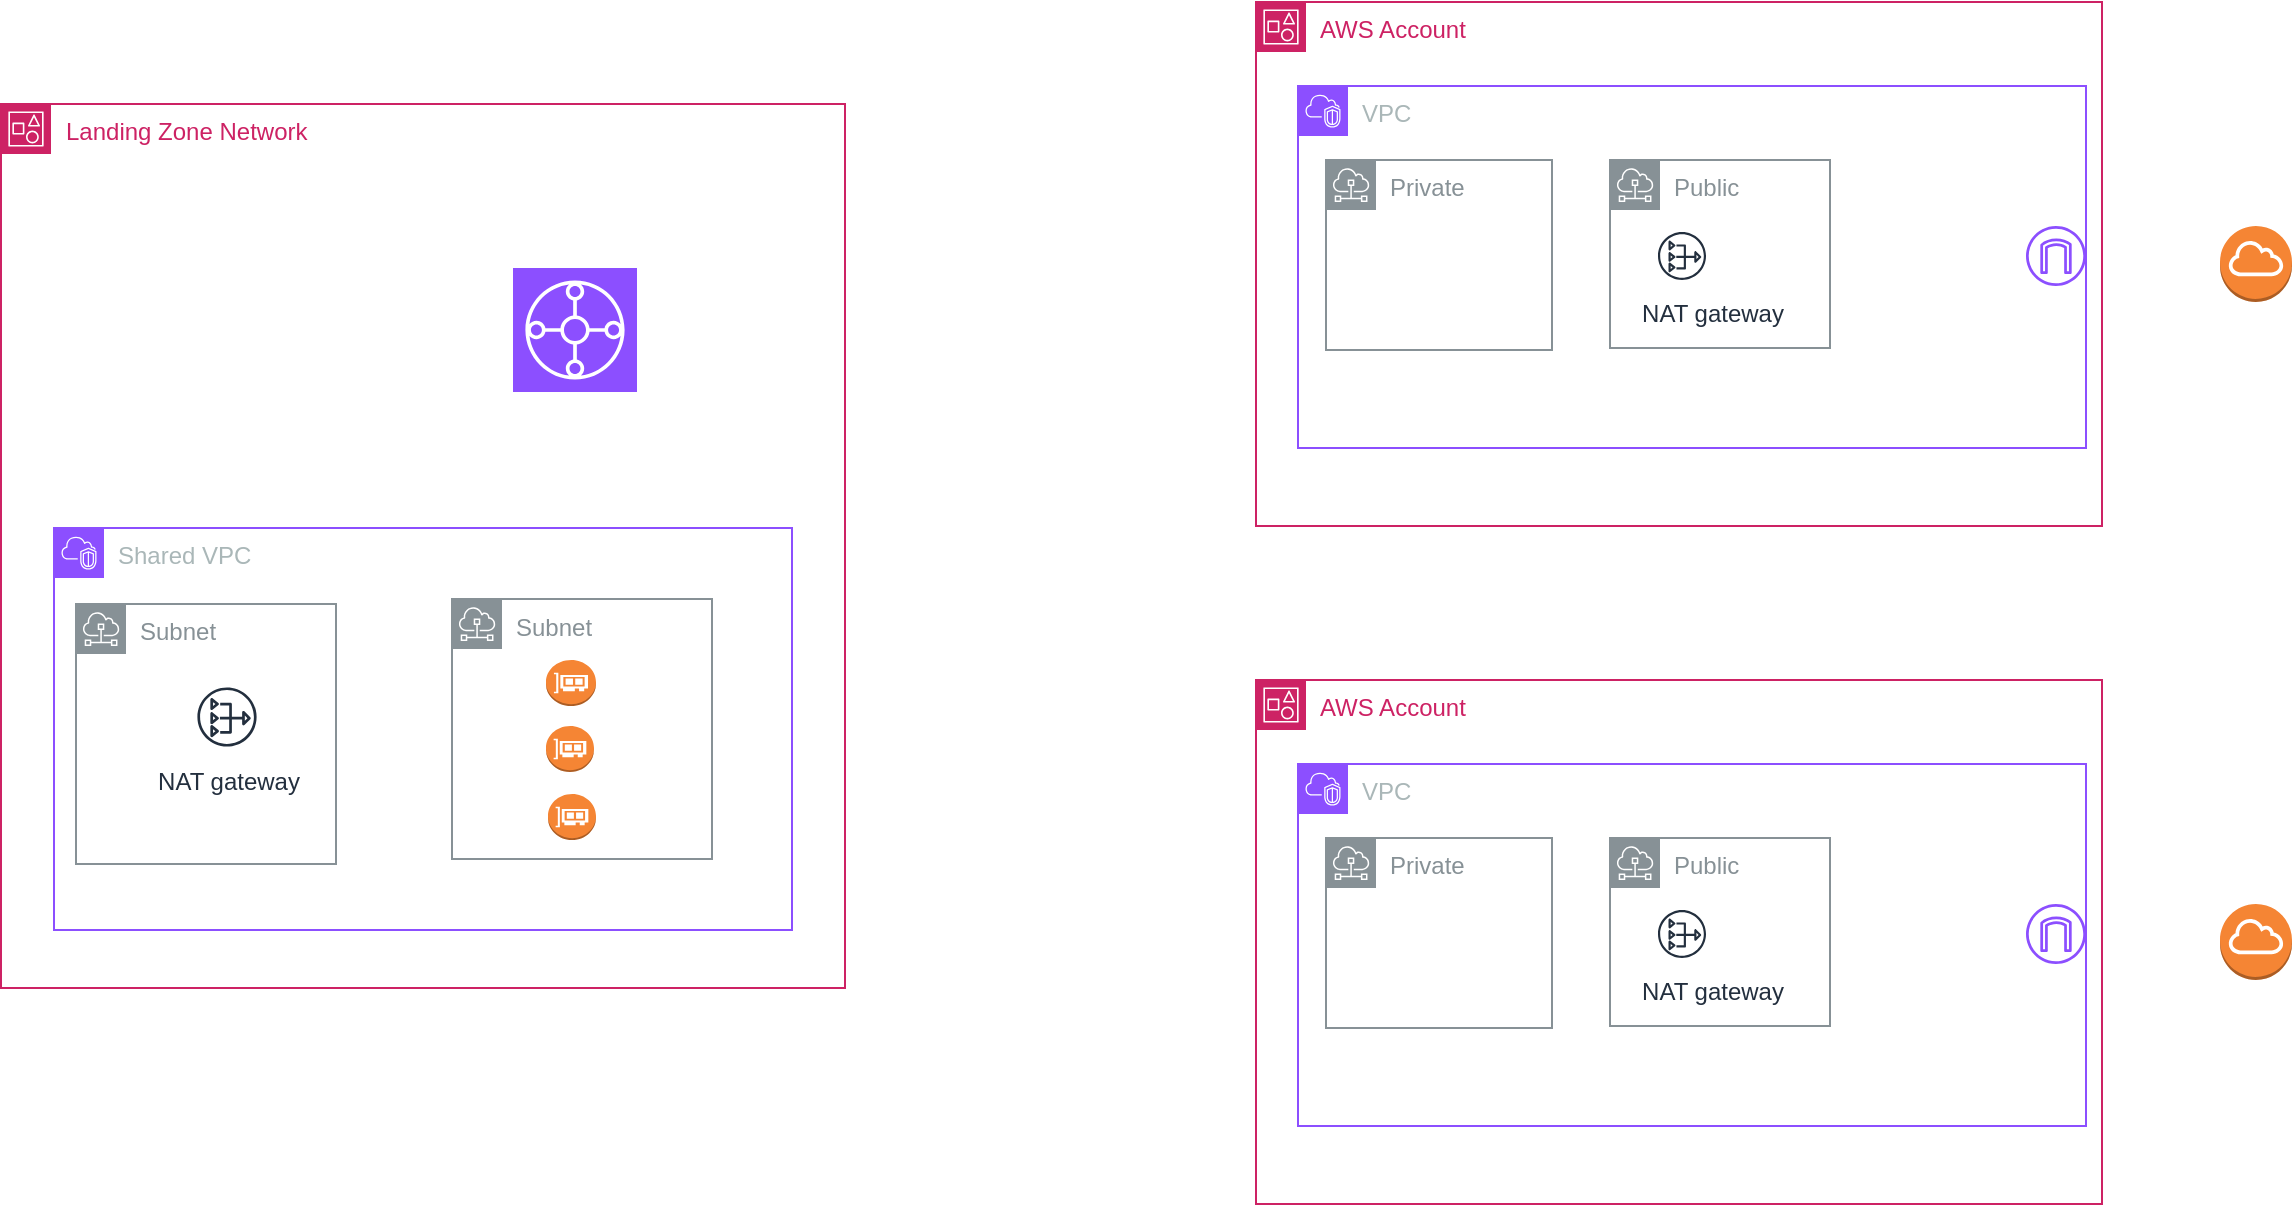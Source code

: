 <mxfile version="22.1.11" type="github">
  <diagram name="Page-1" id="zUUl1sRizXBhcTpiTxSM">
    <mxGraphModel dx="1287" dy="1407" grid="0" gridSize="10" guides="1" tooltips="1" connect="1" arrows="1" fold="1" page="0" pageScale="1" pageWidth="827" pageHeight="1169" math="0" shadow="0">
      <root>
        <mxCell id="0" />
        <mxCell id="1" parent="0" />
        <mxCell id="7P38Ul6L35X9kccOH2my-1" value="Landing Zone Network" style="points=[[0,0],[0.25,0],[0.5,0],[0.75,0],[1,0],[1,0.25],[1,0.5],[1,0.75],[1,1],[0.75,1],[0.5,1],[0.25,1],[0,1],[0,0.75],[0,0.5],[0,0.25]];outlineConnect=0;gradientColor=none;html=1;whiteSpace=wrap;fontSize=12;fontStyle=0;container=1;pointerEvents=0;collapsible=0;recursiveResize=0;shape=mxgraph.aws4.group;grIcon=mxgraph.aws4.group_account;strokeColor=#CD2264;fillColor=none;verticalAlign=top;align=left;spacingLeft=30;fontColor=#CD2264;dashed=0;" vertex="1" parent="1">
          <mxGeometry x="43.5" y="-150" width="422" height="442" as="geometry" />
        </mxCell>
        <mxCell id="7P38Ul6L35X9kccOH2my-2" value="" style="sketch=0;points=[[0,0,0],[0.25,0,0],[0.5,0,0],[0.75,0,0],[1,0,0],[0,1,0],[0.25,1,0],[0.5,1,0],[0.75,1,0],[1,1,0],[0,0.25,0],[0,0.5,0],[0,0.75,0],[1,0.25,0],[1,0.5,0],[1,0.75,0]];outlineConnect=0;fontColor=#232F3E;fillColor=#8C4FFF;strokeColor=#ffffff;dashed=0;verticalLabelPosition=bottom;verticalAlign=top;align=center;html=1;fontSize=12;fontStyle=0;aspect=fixed;shape=mxgraph.aws4.resourceIcon;resIcon=mxgraph.aws4.transit_gateway;" vertex="1" parent="7P38Ul6L35X9kccOH2my-1">
          <mxGeometry x="256" y="82" width="62" height="62" as="geometry" />
        </mxCell>
        <mxCell id="7P38Ul6L35X9kccOH2my-3" value="Shared VPC" style="points=[[0,0],[0.25,0],[0.5,0],[0.75,0],[1,0],[1,0.25],[1,0.5],[1,0.75],[1,1],[0.75,1],[0.5,1],[0.25,1],[0,1],[0,0.75],[0,0.5],[0,0.25]];outlineConnect=0;gradientColor=none;html=1;whiteSpace=wrap;fontSize=12;fontStyle=0;container=1;pointerEvents=0;collapsible=0;recursiveResize=0;shape=mxgraph.aws4.group;grIcon=mxgraph.aws4.group_vpc2;strokeColor=#8C4FFF;fillColor=none;verticalAlign=top;align=left;spacingLeft=30;fontColor=#AAB7B8;dashed=0;" vertex="1" parent="1">
          <mxGeometry x="70" y="62" width="369" height="201" as="geometry" />
        </mxCell>
        <mxCell id="7P38Ul6L35X9kccOH2my-6" value="Subnet" style="sketch=0;outlineConnect=0;gradientColor=none;html=1;whiteSpace=wrap;fontSize=12;fontStyle=0;shape=mxgraph.aws4.group;grIcon=mxgraph.aws4.group_subnet;strokeColor=#879196;fillColor=none;verticalAlign=top;align=left;spacingLeft=30;fontColor=#879196;dashed=0;" vertex="1" parent="7P38Ul6L35X9kccOH2my-3">
          <mxGeometry x="11" y="38" width="130" height="130" as="geometry" />
        </mxCell>
        <mxCell id="7P38Ul6L35X9kccOH2my-7" value="Subnet" style="sketch=0;outlineConnect=0;gradientColor=none;html=1;whiteSpace=wrap;fontSize=12;fontStyle=0;shape=mxgraph.aws4.group;grIcon=mxgraph.aws4.group_subnet;strokeColor=#879196;fillColor=none;verticalAlign=top;align=left;spacingLeft=30;fontColor=#879196;dashed=0;" vertex="1" parent="7P38Ul6L35X9kccOH2my-3">
          <mxGeometry x="199" y="35.5" width="130" height="130" as="geometry" />
        </mxCell>
        <mxCell id="7P38Ul6L35X9kccOH2my-8" value="NAT gateway" style="sketch=0;outlineConnect=0;fontColor=#232F3E;gradientColor=none;strokeColor=#232F3E;fillColor=#ffffff;dashed=0;verticalLabelPosition=bottom;verticalAlign=top;align=center;html=1;fontSize=12;fontStyle=0;aspect=fixed;shape=mxgraph.aws4.resourceIcon;resIcon=mxgraph.aws4.nat_gateway;" vertex="1" parent="7P38Ul6L35X9kccOH2my-3">
          <mxGeometry x="68" y="76" width="37" height="37" as="geometry" />
        </mxCell>
        <mxCell id="7P38Ul6L35X9kccOH2my-9" value="" style="outlineConnect=0;dashed=0;verticalLabelPosition=bottom;verticalAlign=top;align=center;html=1;shape=mxgraph.aws3.elastic_network_interface;fillColor=#F58534;gradientColor=none;" vertex="1" parent="7P38Ul6L35X9kccOH2my-3">
          <mxGeometry x="246" y="99" width="24" height="23" as="geometry" />
        </mxCell>
        <mxCell id="7P38Ul6L35X9kccOH2my-10" value="" style="outlineConnect=0;dashed=0;verticalLabelPosition=bottom;verticalAlign=top;align=center;html=1;shape=mxgraph.aws3.elastic_network_interface;fillColor=#F58534;gradientColor=none;" vertex="1" parent="7P38Ul6L35X9kccOH2my-3">
          <mxGeometry x="246" y="66" width="25" height="23" as="geometry" />
        </mxCell>
        <mxCell id="7P38Ul6L35X9kccOH2my-11" value="" style="outlineConnect=0;dashed=0;verticalLabelPosition=bottom;verticalAlign=top;align=center;html=1;shape=mxgraph.aws3.elastic_network_interface;fillColor=#F58534;gradientColor=none;" vertex="1" parent="7P38Ul6L35X9kccOH2my-3">
          <mxGeometry x="247" y="133" width="24" height="23" as="geometry" />
        </mxCell>
        <mxCell id="7P38Ul6L35X9kccOH2my-23" value="" style="group" vertex="1" connectable="0" parent="1">
          <mxGeometry x="671" y="-201" width="518" height="262" as="geometry" />
        </mxCell>
        <mxCell id="7P38Ul6L35X9kccOH2my-14" value="AWS Account" style="points=[[0,0],[0.25,0],[0.5,0],[0.75,0],[1,0],[1,0.25],[1,0.5],[1,0.75],[1,1],[0.75,1],[0.5,1],[0.25,1],[0,1],[0,0.75],[0,0.5],[0,0.25]];outlineConnect=0;gradientColor=none;html=1;whiteSpace=wrap;fontSize=12;fontStyle=0;container=1;pointerEvents=0;collapsible=0;recursiveResize=0;shape=mxgraph.aws4.group;grIcon=mxgraph.aws4.group_account;strokeColor=#CD2264;fillColor=none;verticalAlign=top;align=left;spacingLeft=30;fontColor=#CD2264;dashed=0;" vertex="1" parent="7P38Ul6L35X9kccOH2my-23">
          <mxGeometry width="423" height="262" as="geometry" />
        </mxCell>
        <mxCell id="7P38Ul6L35X9kccOH2my-17" value="VPC" style="points=[[0,0],[0.25,0],[0.5,0],[0.75,0],[1,0],[1,0.25],[1,0.5],[1,0.75],[1,1],[0.75,1],[0.5,1],[0.25,1],[0,1],[0,0.75],[0,0.5],[0,0.25]];outlineConnect=0;gradientColor=none;html=1;whiteSpace=wrap;fontSize=12;fontStyle=0;container=1;pointerEvents=0;collapsible=0;recursiveResize=0;shape=mxgraph.aws4.group;grIcon=mxgraph.aws4.group_vpc2;strokeColor=#8C4FFF;fillColor=none;verticalAlign=top;align=left;spacingLeft=30;fontColor=#AAB7B8;dashed=0;sketch=0;fontFamily=Helvetica;" vertex="1" parent="7P38Ul6L35X9kccOH2my-14">
          <mxGeometry x="21" y="42" width="394" height="181" as="geometry" />
        </mxCell>
        <mxCell id="7P38Ul6L35X9kccOH2my-16" value="Private" style="sketch=0;outlineConnect=0;gradientColor=none;html=1;whiteSpace=wrap;fontSize=12;fontStyle=0;shape=mxgraph.aws4.group;grIcon=mxgraph.aws4.group_subnet;strokeColor=#879196;fillColor=none;verticalAlign=top;align=left;spacingLeft=30;fontColor=#879196;dashed=0;" vertex="1" parent="7P38Ul6L35X9kccOH2my-17">
          <mxGeometry x="14" y="37" width="113" height="95" as="geometry" />
        </mxCell>
        <mxCell id="7P38Ul6L35X9kccOH2my-15" value="Public" style="sketch=0;outlineConnect=0;gradientColor=none;html=1;whiteSpace=wrap;fontSize=12;fontStyle=0;shape=mxgraph.aws4.group;grIcon=mxgraph.aws4.group_subnet;strokeColor=#879196;fillColor=none;verticalAlign=top;align=left;spacingLeft=30;fontColor=#879196;dashed=0;" vertex="1" parent="7P38Ul6L35X9kccOH2my-17">
          <mxGeometry x="156" y="37" width="110" height="94" as="geometry" />
        </mxCell>
        <mxCell id="7P38Ul6L35X9kccOH2my-18" value="NAT gateway" style="sketch=0;outlineConnect=0;fontColor=#232F3E;gradientColor=none;strokeColor=#232F3E;fillColor=#ffffff;dashed=0;verticalLabelPosition=bottom;verticalAlign=top;align=center;html=1;fontSize=12;fontStyle=0;aspect=fixed;shape=mxgraph.aws4.resourceIcon;resIcon=mxgraph.aws4.nat_gateway;spacingLeft=30;fontFamily=Helvetica;" vertex="1" parent="7P38Ul6L35X9kccOH2my-17">
          <mxGeometry x="177" y="70" width="30" height="30" as="geometry" />
        </mxCell>
        <mxCell id="7P38Ul6L35X9kccOH2my-19" value="" style="sketch=0;outlineConnect=0;fontColor=#232F3E;gradientColor=none;fillColor=#8C4FFF;strokeColor=none;dashed=0;verticalLabelPosition=bottom;verticalAlign=top;align=center;html=1;fontSize=12;fontStyle=0;aspect=fixed;pointerEvents=1;shape=mxgraph.aws4.internet_gateway;spacingLeft=30;fontFamily=Helvetica;" vertex="1" parent="7P38Ul6L35X9kccOH2my-17">
          <mxGeometry x="364" y="70" width="30" height="30" as="geometry" />
        </mxCell>
        <mxCell id="7P38Ul6L35X9kccOH2my-20" value="" style="outlineConnect=0;dashed=0;verticalLabelPosition=bottom;verticalAlign=top;align=center;html=1;shape=mxgraph.aws3.internet_gateway;fillColor=#F58534;gradientColor=none;sketch=0;strokeColor=#879196;spacingLeft=30;fontFamily=Helvetica;fontSize=12;fontColor=#879196;" vertex="1" parent="7P38Ul6L35X9kccOH2my-23">
          <mxGeometry x="482" y="112" width="36" height="38" as="geometry" />
        </mxCell>
        <mxCell id="7P38Ul6L35X9kccOH2my-24" value="" style="group" vertex="1" connectable="0" parent="1">
          <mxGeometry x="671" y="138" width="518" height="262" as="geometry" />
        </mxCell>
        <mxCell id="7P38Ul6L35X9kccOH2my-25" value="AWS Account" style="points=[[0,0],[0.25,0],[0.5,0],[0.75,0],[1,0],[1,0.25],[1,0.5],[1,0.75],[1,1],[0.75,1],[0.5,1],[0.25,1],[0,1],[0,0.75],[0,0.5],[0,0.25]];outlineConnect=0;gradientColor=none;html=1;whiteSpace=wrap;fontSize=12;fontStyle=0;container=1;pointerEvents=0;collapsible=0;recursiveResize=0;shape=mxgraph.aws4.group;grIcon=mxgraph.aws4.group_account;strokeColor=#CD2264;fillColor=none;verticalAlign=top;align=left;spacingLeft=30;fontColor=#CD2264;dashed=0;" vertex="1" parent="7P38Ul6L35X9kccOH2my-24">
          <mxGeometry width="423" height="262" as="geometry" />
        </mxCell>
        <mxCell id="7P38Ul6L35X9kccOH2my-26" value="VPC" style="points=[[0,0],[0.25,0],[0.5,0],[0.75,0],[1,0],[1,0.25],[1,0.5],[1,0.75],[1,1],[0.75,1],[0.5,1],[0.25,1],[0,1],[0,0.75],[0,0.5],[0,0.25]];outlineConnect=0;gradientColor=none;html=1;whiteSpace=wrap;fontSize=12;fontStyle=0;container=1;pointerEvents=0;collapsible=0;recursiveResize=0;shape=mxgraph.aws4.group;grIcon=mxgraph.aws4.group_vpc2;strokeColor=#8C4FFF;fillColor=none;verticalAlign=top;align=left;spacingLeft=30;fontColor=#AAB7B8;dashed=0;sketch=0;fontFamily=Helvetica;" vertex="1" parent="7P38Ul6L35X9kccOH2my-25">
          <mxGeometry x="21" y="42" width="394" height="181" as="geometry" />
        </mxCell>
        <mxCell id="7P38Ul6L35X9kccOH2my-27" value="Private" style="sketch=0;outlineConnect=0;gradientColor=none;html=1;whiteSpace=wrap;fontSize=12;fontStyle=0;shape=mxgraph.aws4.group;grIcon=mxgraph.aws4.group_subnet;strokeColor=#879196;fillColor=none;verticalAlign=top;align=left;spacingLeft=30;fontColor=#879196;dashed=0;" vertex="1" parent="7P38Ul6L35X9kccOH2my-26">
          <mxGeometry x="14" y="37" width="113" height="95" as="geometry" />
        </mxCell>
        <mxCell id="7P38Ul6L35X9kccOH2my-28" value="Public" style="sketch=0;outlineConnect=0;gradientColor=none;html=1;whiteSpace=wrap;fontSize=12;fontStyle=0;shape=mxgraph.aws4.group;grIcon=mxgraph.aws4.group_subnet;strokeColor=#879196;fillColor=none;verticalAlign=top;align=left;spacingLeft=30;fontColor=#879196;dashed=0;" vertex="1" parent="7P38Ul6L35X9kccOH2my-26">
          <mxGeometry x="156" y="37" width="110" height="94" as="geometry" />
        </mxCell>
        <mxCell id="7P38Ul6L35X9kccOH2my-29" value="NAT gateway" style="sketch=0;outlineConnect=0;fontColor=#232F3E;gradientColor=none;strokeColor=#232F3E;fillColor=#ffffff;dashed=0;verticalLabelPosition=bottom;verticalAlign=top;align=center;html=1;fontSize=12;fontStyle=0;aspect=fixed;shape=mxgraph.aws4.resourceIcon;resIcon=mxgraph.aws4.nat_gateway;spacingLeft=30;fontFamily=Helvetica;" vertex="1" parent="7P38Ul6L35X9kccOH2my-26">
          <mxGeometry x="177" y="70" width="30" height="30" as="geometry" />
        </mxCell>
        <mxCell id="7P38Ul6L35X9kccOH2my-30" value="" style="sketch=0;outlineConnect=0;fontColor=#232F3E;gradientColor=none;fillColor=#8C4FFF;strokeColor=none;dashed=0;verticalLabelPosition=bottom;verticalAlign=top;align=center;html=1;fontSize=12;fontStyle=0;aspect=fixed;pointerEvents=1;shape=mxgraph.aws4.internet_gateway;spacingLeft=30;fontFamily=Helvetica;" vertex="1" parent="7P38Ul6L35X9kccOH2my-26">
          <mxGeometry x="364" y="70" width="30" height="30" as="geometry" />
        </mxCell>
        <mxCell id="7P38Ul6L35X9kccOH2my-31" value="" style="outlineConnect=0;dashed=0;verticalLabelPosition=bottom;verticalAlign=top;align=center;html=1;shape=mxgraph.aws3.internet_gateway;fillColor=#F58534;gradientColor=none;sketch=0;strokeColor=#879196;spacingLeft=30;fontFamily=Helvetica;fontSize=12;fontColor=#879196;" vertex="1" parent="7P38Ul6L35X9kccOH2my-24">
          <mxGeometry x="482" y="112" width="36" height="38" as="geometry" />
        </mxCell>
      </root>
    </mxGraphModel>
  </diagram>
</mxfile>
